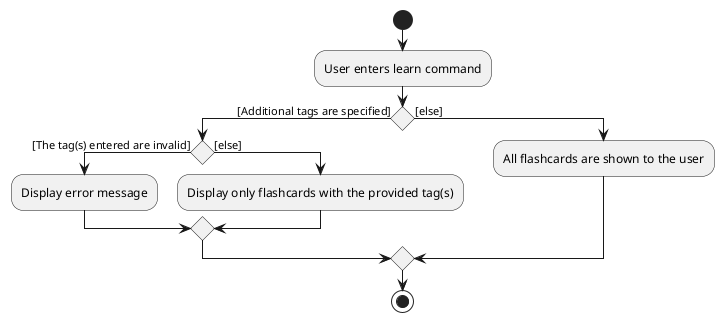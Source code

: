 @startuml
start
:User enters learn command;

'Since the beta syntax does not support placing the condition outside the
'diamond we place it as the true branch instead.

if () then ([Additional tags are specified])
    if () then ([The tag(s) entered are invalid])
        :Display error message;
    else ([else])
        :Display only flashcards with the provided tag(s);
    endif
else ([else])
    :All flashcards are shown to the user;
endif
stop
@enduml
